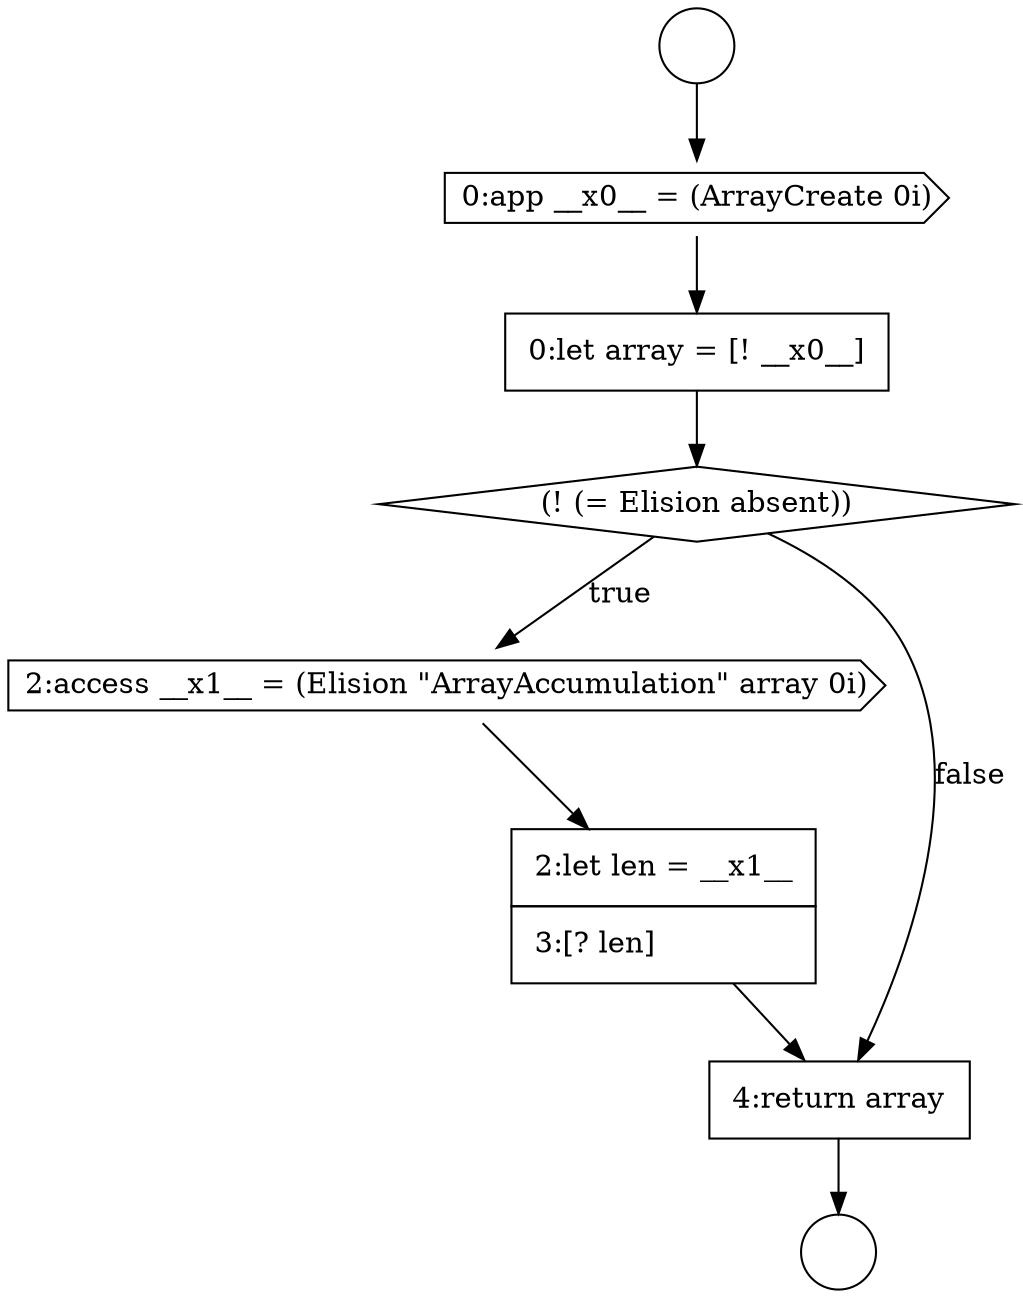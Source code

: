 digraph {
  node3944 [shape=cds, label=<<font color="black">2:access __x1__ = (Elision &quot;ArrayAccumulation&quot; array 0i)</font>> color="black" fillcolor="white" style=filled]
  node3942 [shape=none, margin=0, label=<<font color="black">
    <table border="0" cellborder="1" cellspacing="0" cellpadding="10">
      <tr><td align="left">0:let array = [! __x0__]</td></tr>
    </table>
  </font>> color="black" fillcolor="white" style=filled]
  node3941 [shape=cds, label=<<font color="black">0:app __x0__ = (ArrayCreate 0i)</font>> color="black" fillcolor="white" style=filled]
  node3945 [shape=none, margin=0, label=<<font color="black">
    <table border="0" cellborder="1" cellspacing="0" cellpadding="10">
      <tr><td align="left">2:let len = __x1__</td></tr>
      <tr><td align="left">3:[? len]</td></tr>
    </table>
  </font>> color="black" fillcolor="white" style=filled]
  node3940 [shape=circle label=" " color="black" fillcolor="white" style=filled]
  node3943 [shape=diamond, label=<<font color="black">(! (= Elision absent))</font>> color="black" fillcolor="white" style=filled]
  node3946 [shape=none, margin=0, label=<<font color="black">
    <table border="0" cellborder="1" cellspacing="0" cellpadding="10">
      <tr><td align="left">4:return array</td></tr>
    </table>
  </font>> color="black" fillcolor="white" style=filled]
  node3939 [shape=circle label=" " color="black" fillcolor="white" style=filled]
  node3941 -> node3942 [ color="black"]
  node3945 -> node3946 [ color="black"]
  node3939 -> node3941 [ color="black"]
  node3943 -> node3944 [label=<<font color="black">true</font>> color="black"]
  node3943 -> node3946 [label=<<font color="black">false</font>> color="black"]
  node3946 -> node3940 [ color="black"]
  node3942 -> node3943 [ color="black"]
  node3944 -> node3945 [ color="black"]
}
